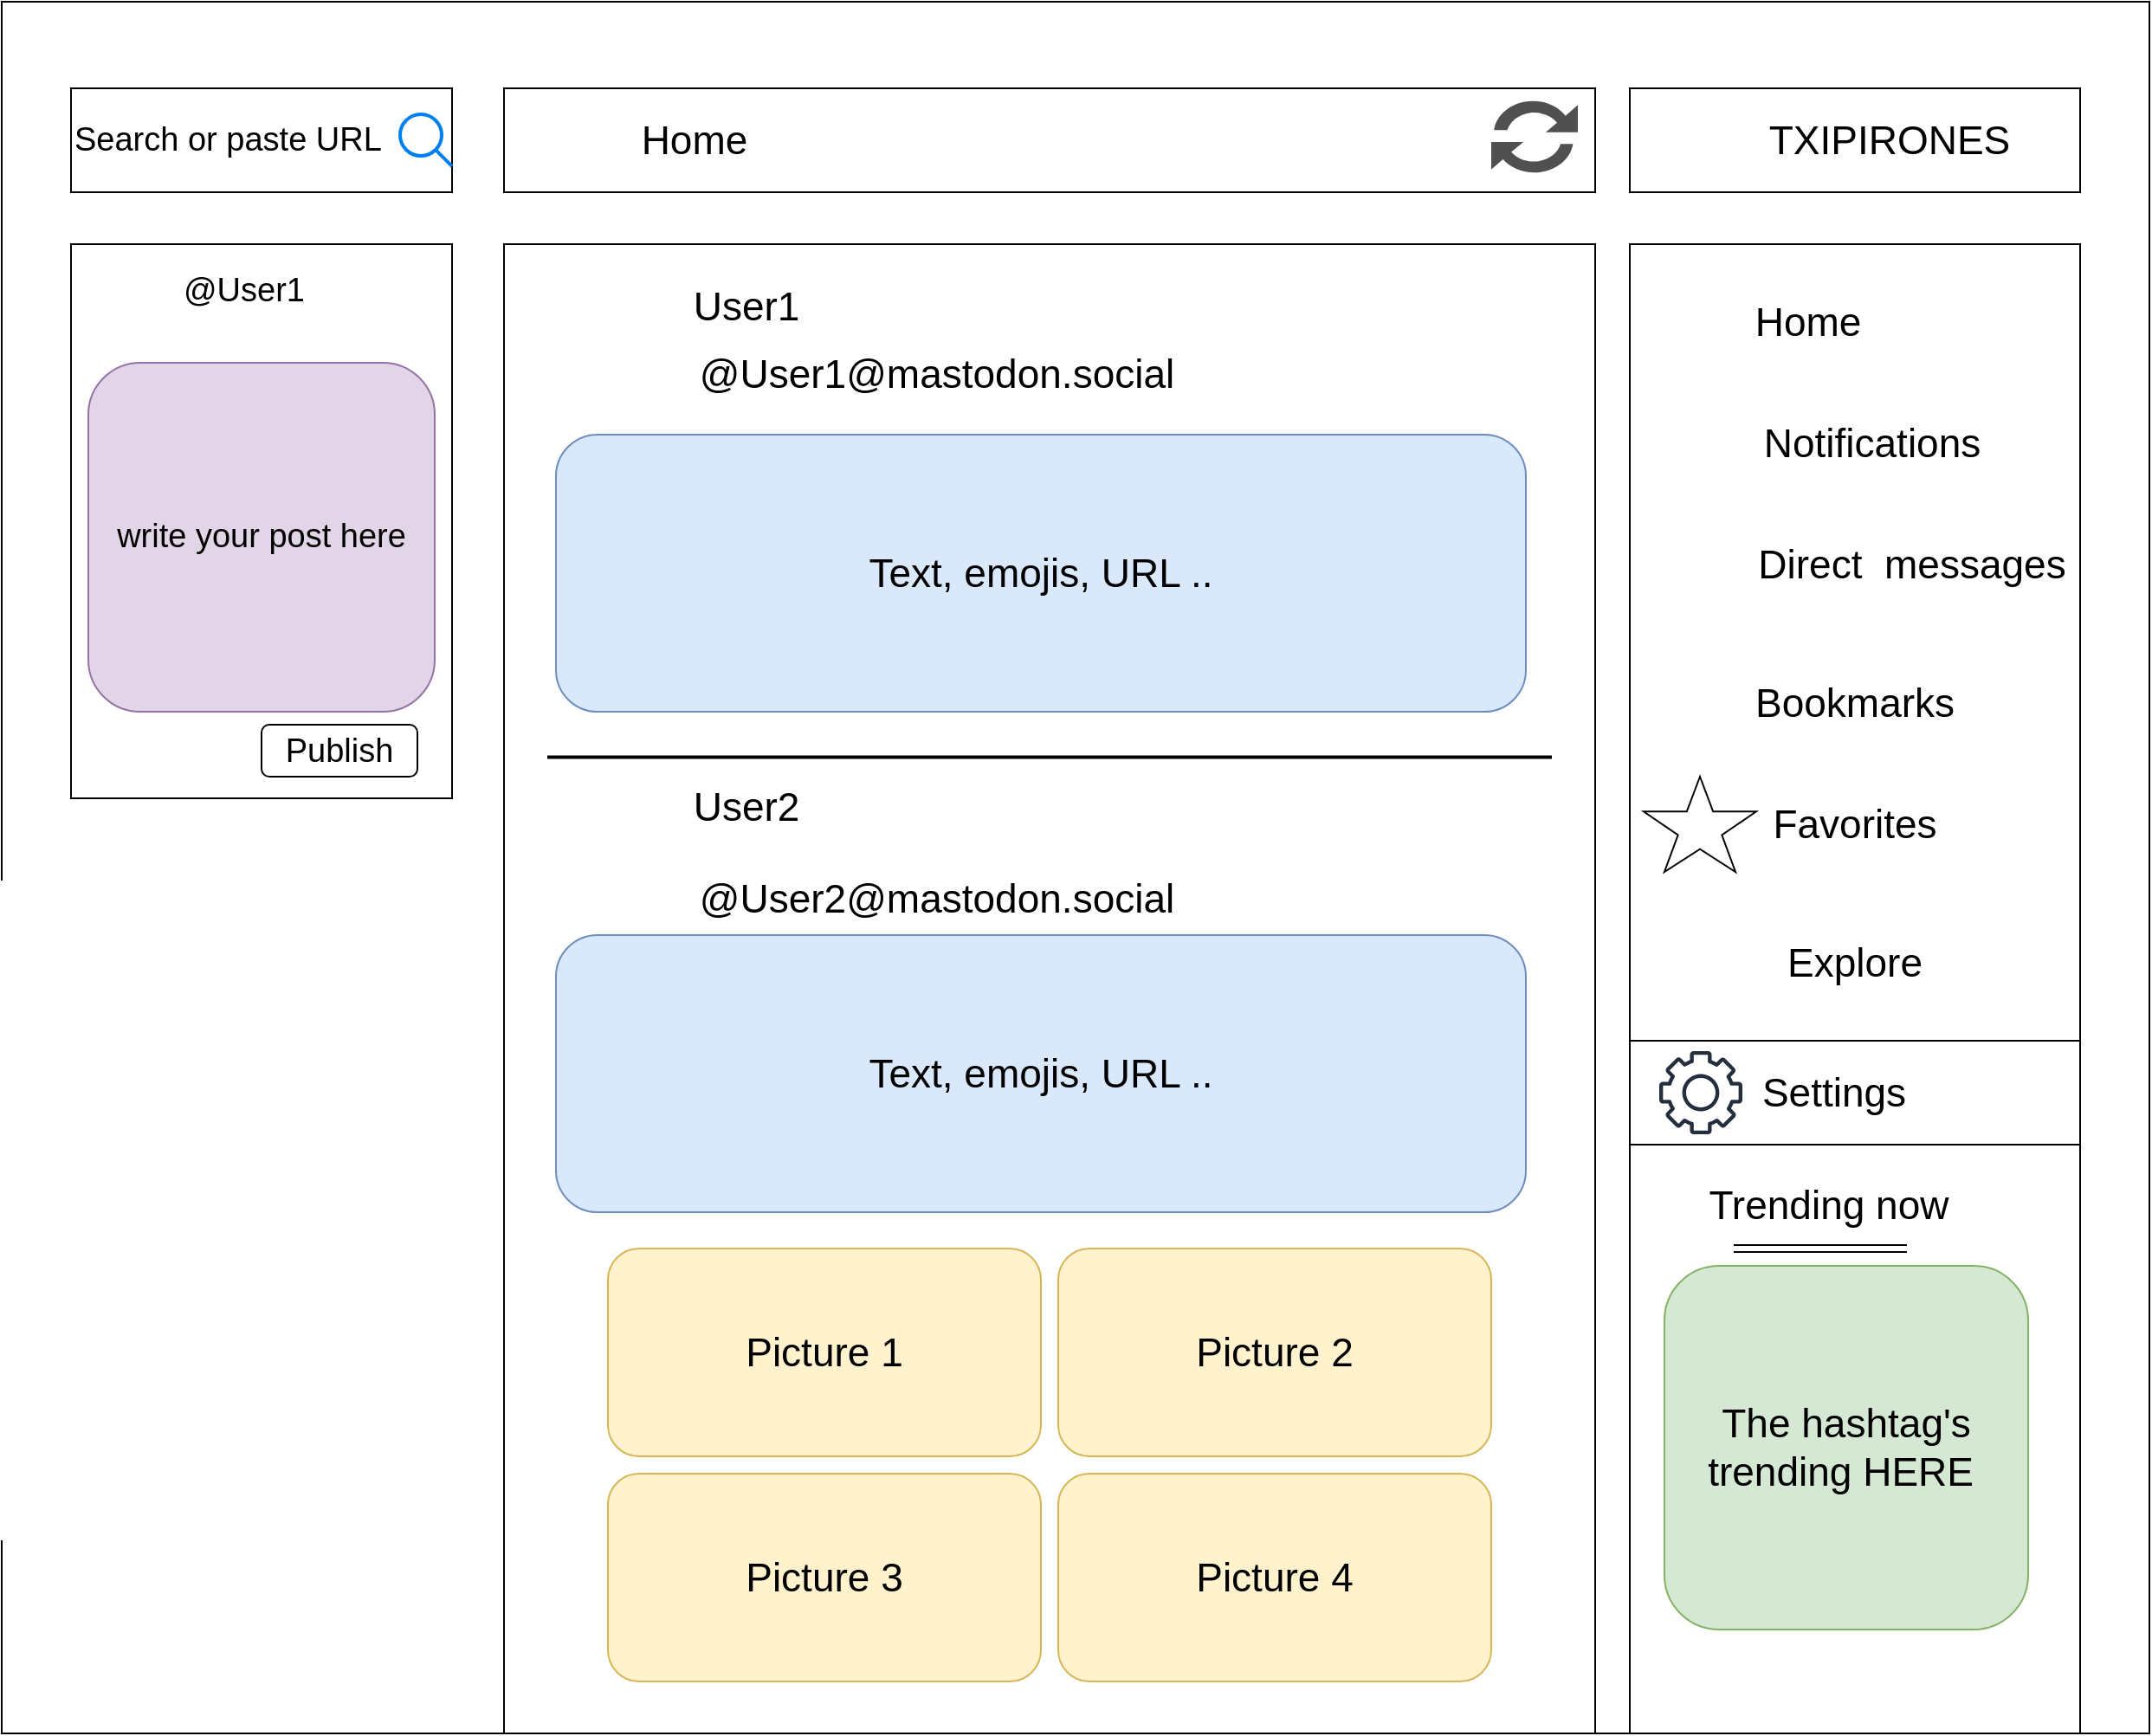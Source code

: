 <mxfile version="20.8.20" type="github">
  <diagram name="Page-1" id="c9db0220-8083-56f3-ca83-edcdcd058819">
    <mxGraphModel dx="1615" dy="845" grid="1" gridSize="10" guides="1" tooltips="1" connect="1" arrows="1" fold="1" page="1" pageScale="1.5" pageWidth="826" pageHeight="1169" background="none" math="0" shadow="0">
      <root>
        <mxCell id="0" style=";html=1;" />
        <mxCell id="1" style=";html=1;" parent="0" />
        <mxCell id="hO_4is10aLIbuFJHIatz-61" value="" style="rounded=0;whiteSpace=wrap;html=1;fontFamily=Helvetica;fontSize=19;" vertex="1" parent="1">
          <mxGeometry width="1240" height="1000" as="geometry" />
        </mxCell>
        <mxCell id="hO_4is10aLIbuFJHIatz-2" value="&lt;span style=&quot;font-size: 19px;&quot;&gt;Search or paste URL&lt;/span&gt;" style="rounded=0;whiteSpace=wrap;html=1;align=left;" vertex="1" parent="1">
          <mxGeometry x="40" y="50" width="220" height="60" as="geometry" />
        </mxCell>
        <mxCell id="hO_4is10aLIbuFJHIatz-3" value="" style="rounded=0;whiteSpace=wrap;html=1;align=left;" vertex="1" parent="1">
          <mxGeometry x="290" y="50" width="630" height="60" as="geometry" />
        </mxCell>
        <mxCell id="hO_4is10aLIbuFJHIatz-4" value="" style="rounded=0;whiteSpace=wrap;html=1;" vertex="1" parent="1">
          <mxGeometry x="940" y="50" width="260" height="60" as="geometry" />
        </mxCell>
        <mxCell id="hO_4is10aLIbuFJHIatz-5" value="" style="html=1;verticalLabelPosition=bottom;align=center;labelBackgroundColor=#ffffff;verticalAlign=top;strokeWidth=2;strokeColor=#0080F0;shadow=0;dashed=0;shape=mxgraph.ios7.icons.looking_glass;fontSize=19;" vertex="1" parent="1">
          <mxGeometry x="230" y="65" width="30" height="30" as="geometry" />
        </mxCell>
        <mxCell id="hO_4is10aLIbuFJHIatz-6" value="&lt;font style=&quot;font-size: 23px;&quot;&gt;Home&lt;/font&gt;" style="text;html=1;strokeColor=none;fillColor=none;align=center;verticalAlign=middle;whiteSpace=wrap;rounded=0;fontSize=21;" vertex="1" parent="1">
          <mxGeometry x="350" y="55" width="100" height="50" as="geometry" />
        </mxCell>
        <mxCell id="hO_4is10aLIbuFJHIatz-7" value="" style="shape=image;html=1;verticalAlign=top;verticalLabelPosition=bottom;labelBackgroundColor=#ffffff;imageAspect=0;aspect=fixed;image=https://cdn1.iconfinder.com/data/icons/sea-24/32/Artboard_26sea-128.png;fontSize=23;" vertex="1" parent="1">
          <mxGeometry x="310" y="55" width="48" height="48" as="geometry" />
        </mxCell>
        <mxCell id="hO_4is10aLIbuFJHIatz-8" value="" style="shape=image;html=1;verticalAlign=top;verticalLabelPosition=bottom;labelBackgroundColor=#ffffff;imageAspect=0;aspect=fixed;image=https://cdn1.iconfinder.com/data/icons/sea-24/32/Artboard_10sea-128.png;fontSize=23;" vertex="1" parent="1">
          <mxGeometry x="960" y="56" width="48" height="48" as="geometry" />
        </mxCell>
        <mxCell id="hO_4is10aLIbuFJHIatz-9" value="TXIPIRONES" style="text;html=1;strokeColor=none;fillColor=none;align=center;verticalAlign=middle;whiteSpace=wrap;rounded=0;fontSize=23;" vertex="1" parent="1">
          <mxGeometry x="1060" y="65" width="60" height="30" as="geometry" />
        </mxCell>
        <mxCell id="hO_4is10aLIbuFJHIatz-10" value="" style="rounded=0;whiteSpace=wrap;html=1;fontFamily=Helvetica;fontSize=23;" vertex="1" parent="1">
          <mxGeometry x="940" y="140" width="260" height="460" as="geometry" />
        </mxCell>
        <mxCell id="hO_4is10aLIbuFJHIatz-11" value="Home" style="text;html=1;strokeColor=none;fillColor=none;align=center;verticalAlign=middle;whiteSpace=wrap;rounded=0;fontSize=23;fontFamily=Helvetica;" vertex="1" parent="1">
          <mxGeometry x="1013" y="169" width="60" height="31" as="geometry" />
        </mxCell>
        <mxCell id="hO_4is10aLIbuFJHIatz-12" value="" style="shape=image;html=1;verticalAlign=top;verticalLabelPosition=bottom;labelBackgroundColor=#ffffff;imageAspect=0;aspect=fixed;image=https://cdn1.iconfinder.com/data/icons/sea-24/32/Artboard_26sea-128.png;fontSize=23;" vertex="1" parent="1">
          <mxGeometry x="950.25" y="160.5" width="48" height="48" as="geometry" />
        </mxCell>
        <mxCell id="hO_4is10aLIbuFJHIatz-13" value="Notifications" style="text;html=1;strokeColor=none;fillColor=none;align=center;verticalAlign=middle;whiteSpace=wrap;rounded=0;fontSize=23;fontFamily=Helvetica;" vertex="1" parent="1">
          <mxGeometry x="1050" y="240" width="60" height="30" as="geometry" />
        </mxCell>
        <mxCell id="hO_4is10aLIbuFJHIatz-15" value="" style="shape=image;html=1;verticalAlign=top;verticalLabelPosition=bottom;labelBackgroundColor=#ffffff;imageAspect=0;aspect=fixed;image=https://cdn4.iconfinder.com/data/icons/ionicons/512/icon-ios7-bell-128.png;fontFamily=Helvetica;fontSize=23;" vertex="1" parent="1">
          <mxGeometry x="944.25" y="220" width="60" height="60" as="geometry" />
        </mxCell>
        <mxCell id="hO_4is10aLIbuFJHIatz-16" value="Direct&amp;nbsp; messages" style="text;html=1;strokeColor=none;fillColor=none;align=center;verticalAlign=middle;whiteSpace=wrap;rounded=0;fontSize=23;fontFamily=Helvetica;" vertex="1" parent="1">
          <mxGeometry x="1008" y="310" width="190" height="30" as="geometry" />
        </mxCell>
        <mxCell id="hO_4is10aLIbuFJHIatz-17" value="" style="shape=image;html=1;verticalAlign=top;verticalLabelPosition=bottom;labelBackgroundColor=#ffffff;imageAspect=0;aspect=fixed;image=https://cdn4.iconfinder.com/data/icons/ionicons/512/icon-at-128.png;fontFamily=Helvetica;fontSize=23;" vertex="1" parent="1">
          <mxGeometry x="948" y="296.5" width="57" height="57" as="geometry" />
        </mxCell>
        <mxCell id="hO_4is10aLIbuFJHIatz-18" value="Bookmarks" style="text;html=1;strokeColor=none;fillColor=none;align=center;verticalAlign=middle;whiteSpace=wrap;rounded=0;fontSize=23;fontFamily=Helvetica;" vertex="1" parent="1">
          <mxGeometry x="1040" y="390" width="60" height="30" as="geometry" />
        </mxCell>
        <mxCell id="hO_4is10aLIbuFJHIatz-19" value="Favorites" style="text;html=1;strokeColor=none;fillColor=none;align=center;verticalAlign=middle;whiteSpace=wrap;rounded=0;fontSize=23;fontFamily=Helvetica;" vertex="1" parent="1">
          <mxGeometry x="1040" y="460" width="60" height="30" as="geometry" />
        </mxCell>
        <mxCell id="hO_4is10aLIbuFJHIatz-20" value="" style="sketch=0;pointerEvents=1;shadow=0;dashed=0;html=1;strokeColor=none;labelPosition=center;verticalLabelPosition=bottom;verticalAlign=top;align=center;fillColor=#505050;shape=mxgraph.mscae.intune.update;fontFamily=Helvetica;fontSize=23;" vertex="1" parent="1">
          <mxGeometry x="860" y="56" width="50" height="44" as="geometry" />
        </mxCell>
        <mxCell id="hO_4is10aLIbuFJHIatz-21" value="" style="verticalLabelPosition=bottom;verticalAlign=top;html=1;shape=mxgraph.basic.star;fontFamily=Helvetica;fontSize=23;" vertex="1" parent="1">
          <mxGeometry x="948" y="447.5" width="65" height="55" as="geometry" />
        </mxCell>
        <mxCell id="hO_4is10aLIbuFJHIatz-22" value="" style="shape=image;html=1;verticalAlign=top;verticalLabelPosition=bottom;labelBackgroundColor=#ffffff;imageAspect=0;aspect=fixed;image=https://cdn1.iconfinder.com/data/icons/material-core/18/bookmark-outline-128.png;fontFamily=Helvetica;fontSize=23;" vertex="1" parent="1">
          <mxGeometry x="955.5" y="378.75" width="52.5" height="52.5" as="geometry" />
        </mxCell>
        <mxCell id="hO_4is10aLIbuFJHIatz-23" value="Explore" style="text;html=1;strokeColor=none;fillColor=none;align=center;verticalAlign=middle;whiteSpace=wrap;rounded=0;fontSize=23;fontFamily=Helvetica;" vertex="1" parent="1">
          <mxGeometry x="1040" y="540" width="60" height="30" as="geometry" />
        </mxCell>
        <mxCell id="hO_4is10aLIbuFJHIatz-25" value="" style="shape=image;html=1;verticalAlign=top;verticalLabelPosition=bottom;labelBackgroundColor=#ffffff;imageAspect=0;aspect=fixed;image=https://cdn0.iconfinder.com/data/icons/heroicons-ui/24/icon-hashtag-128.png;fontFamily=Helvetica;fontSize=23;" vertex="1" parent="1">
          <mxGeometry x="948" y="515" width="80" height="80" as="geometry" />
        </mxCell>
        <mxCell id="hO_4is10aLIbuFJHIatz-26" value="" style="rounded=0;whiteSpace=wrap;html=1;fontFamily=Helvetica;fontSize=23;" vertex="1" parent="1">
          <mxGeometry x="940" y="600" width="260" height="60" as="geometry" />
        </mxCell>
        <mxCell id="hO_4is10aLIbuFJHIatz-27" value="Settings" style="text;html=1;strokeColor=none;fillColor=none;align=center;verticalAlign=middle;whiteSpace=wrap;rounded=0;fontSize=23;fontFamily=Helvetica;" vertex="1" parent="1">
          <mxGeometry x="1028" y="615" width="60" height="30" as="geometry" />
        </mxCell>
        <mxCell id="hO_4is10aLIbuFJHIatz-28" value="" style="sketch=0;outlineConnect=0;fontColor=#232F3E;gradientColor=none;fillColor=#232F3D;strokeColor=none;dashed=0;verticalLabelPosition=bottom;verticalAlign=top;align=center;html=1;fontSize=12;fontStyle=0;aspect=fixed;pointerEvents=1;shape=mxgraph.aws4.gear;fontFamily=Helvetica;" vertex="1" parent="1">
          <mxGeometry x="957" y="606" width="48" height="48" as="geometry" />
        </mxCell>
        <mxCell id="hO_4is10aLIbuFJHIatz-29" value="" style="rounded=0;whiteSpace=wrap;html=1;fontFamily=Helvetica;fontSize=23;" vertex="1" parent="1">
          <mxGeometry x="940" y="660" width="260" height="340" as="geometry" />
        </mxCell>
        <mxCell id="hO_4is10aLIbuFJHIatz-30" value="Trending now" style="text;html=1;strokeColor=none;fillColor=none;align=center;verticalAlign=middle;whiteSpace=wrap;rounded=0;fontSize=23;fontFamily=Helvetica;" vertex="1" parent="1">
          <mxGeometry x="960" y="680" width="190" height="30" as="geometry" />
        </mxCell>
        <mxCell id="hO_4is10aLIbuFJHIatz-32" value="" style="shape=link;html=1;rounded=0;fontFamily=Helvetica;fontSize=23;" edge="1" parent="1">
          <mxGeometry width="100" relative="1" as="geometry">
            <mxPoint x="1000" y="720" as="sourcePoint" />
            <mxPoint x="1100" y="720" as="targetPoint" />
          </mxGeometry>
        </mxCell>
        <mxCell id="hO_4is10aLIbuFJHIatz-34" value="The hashtag&#39;s trending HERE&amp;nbsp;" style="rounded=1;whiteSpace=wrap;html=1;fontFamily=Helvetica;fontSize=23;fillColor=#d5e8d4;strokeColor=#82b366;" vertex="1" parent="1">
          <mxGeometry x="960" y="730" width="210" height="210" as="geometry" />
        </mxCell>
        <mxCell id="hO_4is10aLIbuFJHIatz-36" value="" style="rounded=0;whiteSpace=wrap;html=1;fontFamily=Helvetica;fontSize=23;" vertex="1" parent="1">
          <mxGeometry x="290" y="140" width="630" height="860" as="geometry" />
        </mxCell>
        <mxCell id="hO_4is10aLIbuFJHIatz-38" value="" style="shape=image;html=1;verticalAlign=top;verticalLabelPosition=bottom;labelBackgroundColor=#ffffff;imageAspect=0;aspect=fixed;image=https://cdn1.iconfinder.com/data/icons/ui-essential-17/32/UI_Essential_Outline_1_essential-app-ui-avatar-profile-user-account-128.png;fontFamily=Helvetica;fontSize=23;" vertex="1" parent="1">
          <mxGeometry x="310" y="160.5" width="78" height="78" as="geometry" />
        </mxCell>
        <mxCell id="hO_4is10aLIbuFJHIatz-39" value="" style="shape=image;html=1;verticalAlign=top;verticalLabelPosition=bottom;labelBackgroundColor=#ffffff;imageAspect=0;aspect=fixed;image=https://cdn1.iconfinder.com/data/icons/ui-essential-17/32/UI_Essential_Outline_1_essential-app-ui-avatar-profile-user-account-128.png;fontFamily=Helvetica;fontSize=23;" vertex="1" parent="1">
          <mxGeometry x="305" y="447.5" width="83" height="83" as="geometry" />
        </mxCell>
        <mxCell id="hO_4is10aLIbuFJHIatz-40" value="" style="line;strokeWidth=2;html=1;fontFamily=Helvetica;fontSize=23;" vertex="1" parent="1">
          <mxGeometry x="315" y="431.25" width="580" height="10" as="geometry" />
        </mxCell>
        <mxCell id="hO_4is10aLIbuFJHIatz-41" value="Text, emojis, URL .." style="rounded=1;whiteSpace=wrap;html=1;fontFamily=Helvetica;fontSize=23;fillColor=#dae8fc;strokeColor=#6c8ebf;" vertex="1" parent="1">
          <mxGeometry x="320" y="250" width="560" height="160" as="geometry" />
        </mxCell>
        <mxCell id="hO_4is10aLIbuFJHIatz-43" value="Text, emojis, URL .." style="rounded=1;whiteSpace=wrap;html=1;fontFamily=Helvetica;fontSize=23;fillColor=#dae8fc;strokeColor=#6c8ebf;" vertex="1" parent="1">
          <mxGeometry x="320" y="539" width="560" height="160" as="geometry" />
        </mxCell>
        <mxCell id="hO_4is10aLIbuFJHIatz-45" value="Picture 2" style="rounded=1;whiteSpace=wrap;html=1;fontFamily=Helvetica;fontSize=23;fillColor=#fff2cc;strokeColor=#d6b656;" vertex="1" parent="1">
          <mxGeometry x="610" y="720" width="250" height="120" as="geometry" />
        </mxCell>
        <mxCell id="hO_4is10aLIbuFJHIatz-46" value="Picture 4" style="rounded=1;whiteSpace=wrap;html=1;fontFamily=Helvetica;fontSize=23;fillColor=#fff2cc;strokeColor=#d6b656;" vertex="1" parent="1">
          <mxGeometry x="610" y="850" width="250" height="120" as="geometry" />
        </mxCell>
        <mxCell id="hO_4is10aLIbuFJHIatz-47" value="Picture 1" style="rounded=1;whiteSpace=wrap;html=1;fontFamily=Helvetica;fontSize=23;fillColor=#fff2cc;strokeColor=#d6b656;" vertex="1" parent="1">
          <mxGeometry x="350" y="720" width="250" height="120" as="geometry" />
        </mxCell>
        <mxCell id="hO_4is10aLIbuFJHIatz-48" value="Picture 3" style="rounded=1;whiteSpace=wrap;html=1;fontFamily=Helvetica;fontSize=23;fillColor=#fff2cc;strokeColor=#d6b656;" vertex="1" parent="1">
          <mxGeometry x="350" y="850" width="250" height="120" as="geometry" />
        </mxCell>
        <mxCell id="hO_4is10aLIbuFJHIatz-49" value="@User1@mastodon.social" style="text;html=1;strokeColor=none;fillColor=none;align=center;verticalAlign=middle;whiteSpace=wrap;rounded=0;fontSize=23;fontFamily=Helvetica;" vertex="1" parent="1">
          <mxGeometry x="510" y="200" width="60" height="30" as="geometry" />
        </mxCell>
        <mxCell id="hO_4is10aLIbuFJHIatz-50" value="@User2@mastodon.social" style="text;html=1;strokeColor=none;fillColor=none;align=center;verticalAlign=middle;whiteSpace=wrap;rounded=0;fontSize=23;fontFamily=Helvetica;" vertex="1" parent="1">
          <mxGeometry x="510" y="502.5" width="60" height="30" as="geometry" />
        </mxCell>
        <mxCell id="hO_4is10aLIbuFJHIatz-52" value="User1" style="text;html=1;strokeColor=none;fillColor=none;align=center;verticalAlign=middle;whiteSpace=wrap;rounded=0;fontSize=23;fontFamily=Helvetica;" vertex="1" parent="1">
          <mxGeometry x="400" y="160.5" width="60" height="30" as="geometry" />
        </mxCell>
        <mxCell id="hO_4is10aLIbuFJHIatz-53" value="User2" style="text;html=1;strokeColor=none;fillColor=none;align=center;verticalAlign=middle;whiteSpace=wrap;rounded=0;fontSize=23;fontFamily=Helvetica;" vertex="1" parent="1">
          <mxGeometry x="400" y="450" width="60" height="30" as="geometry" />
        </mxCell>
        <mxCell id="hO_4is10aLIbuFJHIatz-55" value="" style="rounded=0;whiteSpace=wrap;html=1;fontFamily=Helvetica;fontSize=23;" vertex="1" parent="1">
          <mxGeometry x="40" y="140" width="220" height="320" as="geometry" />
        </mxCell>
        <mxCell id="hO_4is10aLIbuFJHIatz-56" value="&lt;font style=&quot;font-size: 19px;&quot;&gt;@User1&lt;/font&gt;" style="text;html=1;strokeColor=none;fillColor=none;align=center;verticalAlign=middle;whiteSpace=wrap;rounded=0;fontSize=23;fontFamily=Helvetica;" vertex="1" parent="1">
          <mxGeometry x="110" y="150" width="60" height="30" as="geometry" />
        </mxCell>
        <mxCell id="hO_4is10aLIbuFJHIatz-57" value="" style="shape=image;html=1;verticalAlign=top;verticalLabelPosition=bottom;labelBackgroundColor=#ffffff;imageAspect=0;aspect=fixed;image=https://cdn1.iconfinder.com/data/icons/ui-essential-17/32/UI_Essential_Outline_1_essential-app-ui-avatar-profile-user-account-128.png;fontFamily=Helvetica;fontSize=23;" vertex="1" parent="1">
          <mxGeometry x="50" y="150" width="50" height="50" as="geometry" />
        </mxCell>
        <mxCell id="hO_4is10aLIbuFJHIatz-58" value="write your post here" style="rounded=1;whiteSpace=wrap;html=1;fontFamily=Helvetica;fontSize=19;fillColor=#e1d5e7;strokeColor=#9673a6;" vertex="1" parent="1">
          <mxGeometry x="50" y="208.5" width="200" height="201.5" as="geometry" />
        </mxCell>
        <mxCell id="hO_4is10aLIbuFJHIatz-59" value="Publish" style="rounded=1;whiteSpace=wrap;html=1;fontFamily=Helvetica;fontSize=19;" vertex="1" parent="1">
          <mxGeometry x="150" y="417.5" width="90" height="30" as="geometry" />
        </mxCell>
      </root>
    </mxGraphModel>
  </diagram>
</mxfile>
